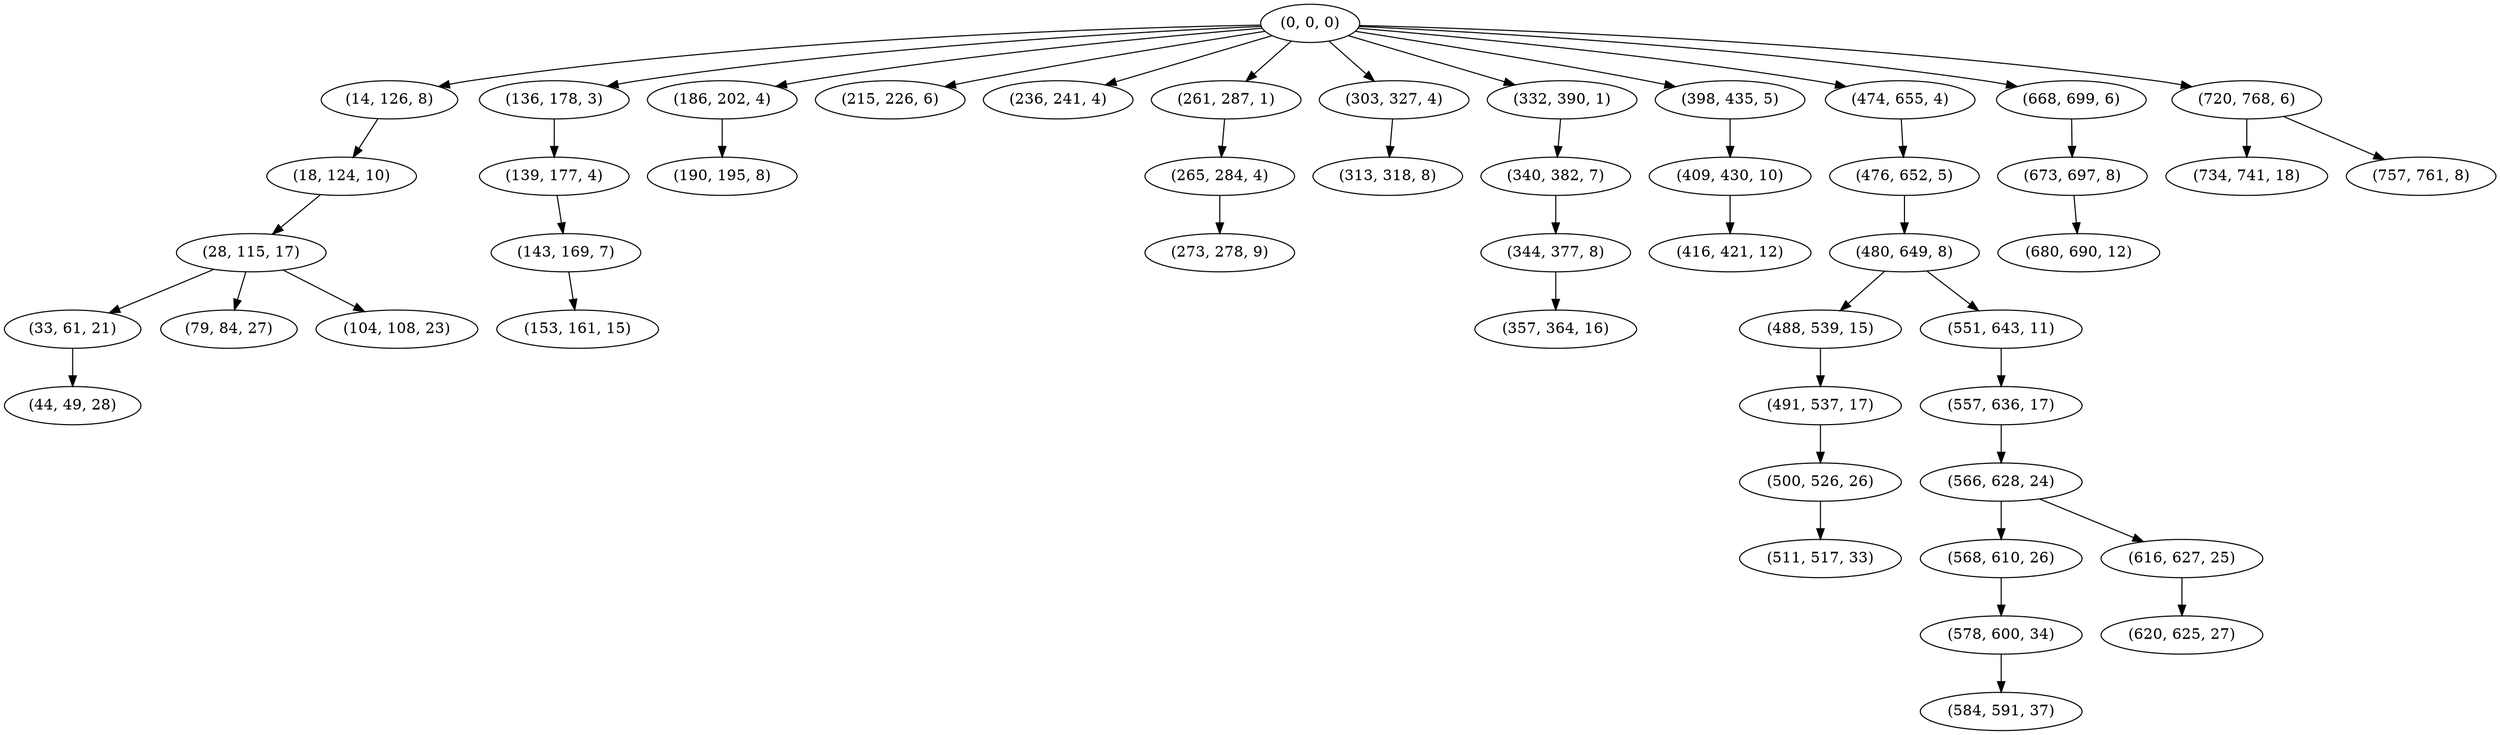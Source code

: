 digraph tree {
    "(0, 0, 0)";
    "(14, 126, 8)";
    "(18, 124, 10)";
    "(28, 115, 17)";
    "(33, 61, 21)";
    "(44, 49, 28)";
    "(79, 84, 27)";
    "(104, 108, 23)";
    "(136, 178, 3)";
    "(139, 177, 4)";
    "(143, 169, 7)";
    "(153, 161, 15)";
    "(186, 202, 4)";
    "(190, 195, 8)";
    "(215, 226, 6)";
    "(236, 241, 4)";
    "(261, 287, 1)";
    "(265, 284, 4)";
    "(273, 278, 9)";
    "(303, 327, 4)";
    "(313, 318, 8)";
    "(332, 390, 1)";
    "(340, 382, 7)";
    "(344, 377, 8)";
    "(357, 364, 16)";
    "(398, 435, 5)";
    "(409, 430, 10)";
    "(416, 421, 12)";
    "(474, 655, 4)";
    "(476, 652, 5)";
    "(480, 649, 8)";
    "(488, 539, 15)";
    "(491, 537, 17)";
    "(500, 526, 26)";
    "(511, 517, 33)";
    "(551, 643, 11)";
    "(557, 636, 17)";
    "(566, 628, 24)";
    "(568, 610, 26)";
    "(578, 600, 34)";
    "(584, 591, 37)";
    "(616, 627, 25)";
    "(620, 625, 27)";
    "(668, 699, 6)";
    "(673, 697, 8)";
    "(680, 690, 12)";
    "(720, 768, 6)";
    "(734, 741, 18)";
    "(757, 761, 8)";
    "(0, 0, 0)" -> "(14, 126, 8)";
    "(0, 0, 0)" -> "(136, 178, 3)";
    "(0, 0, 0)" -> "(186, 202, 4)";
    "(0, 0, 0)" -> "(215, 226, 6)";
    "(0, 0, 0)" -> "(236, 241, 4)";
    "(0, 0, 0)" -> "(261, 287, 1)";
    "(0, 0, 0)" -> "(303, 327, 4)";
    "(0, 0, 0)" -> "(332, 390, 1)";
    "(0, 0, 0)" -> "(398, 435, 5)";
    "(0, 0, 0)" -> "(474, 655, 4)";
    "(0, 0, 0)" -> "(668, 699, 6)";
    "(0, 0, 0)" -> "(720, 768, 6)";
    "(14, 126, 8)" -> "(18, 124, 10)";
    "(18, 124, 10)" -> "(28, 115, 17)";
    "(28, 115, 17)" -> "(33, 61, 21)";
    "(28, 115, 17)" -> "(79, 84, 27)";
    "(28, 115, 17)" -> "(104, 108, 23)";
    "(33, 61, 21)" -> "(44, 49, 28)";
    "(136, 178, 3)" -> "(139, 177, 4)";
    "(139, 177, 4)" -> "(143, 169, 7)";
    "(143, 169, 7)" -> "(153, 161, 15)";
    "(186, 202, 4)" -> "(190, 195, 8)";
    "(261, 287, 1)" -> "(265, 284, 4)";
    "(265, 284, 4)" -> "(273, 278, 9)";
    "(303, 327, 4)" -> "(313, 318, 8)";
    "(332, 390, 1)" -> "(340, 382, 7)";
    "(340, 382, 7)" -> "(344, 377, 8)";
    "(344, 377, 8)" -> "(357, 364, 16)";
    "(398, 435, 5)" -> "(409, 430, 10)";
    "(409, 430, 10)" -> "(416, 421, 12)";
    "(474, 655, 4)" -> "(476, 652, 5)";
    "(476, 652, 5)" -> "(480, 649, 8)";
    "(480, 649, 8)" -> "(488, 539, 15)";
    "(480, 649, 8)" -> "(551, 643, 11)";
    "(488, 539, 15)" -> "(491, 537, 17)";
    "(491, 537, 17)" -> "(500, 526, 26)";
    "(500, 526, 26)" -> "(511, 517, 33)";
    "(551, 643, 11)" -> "(557, 636, 17)";
    "(557, 636, 17)" -> "(566, 628, 24)";
    "(566, 628, 24)" -> "(568, 610, 26)";
    "(566, 628, 24)" -> "(616, 627, 25)";
    "(568, 610, 26)" -> "(578, 600, 34)";
    "(578, 600, 34)" -> "(584, 591, 37)";
    "(616, 627, 25)" -> "(620, 625, 27)";
    "(668, 699, 6)" -> "(673, 697, 8)";
    "(673, 697, 8)" -> "(680, 690, 12)";
    "(720, 768, 6)" -> "(734, 741, 18)";
    "(720, 768, 6)" -> "(757, 761, 8)";
}
